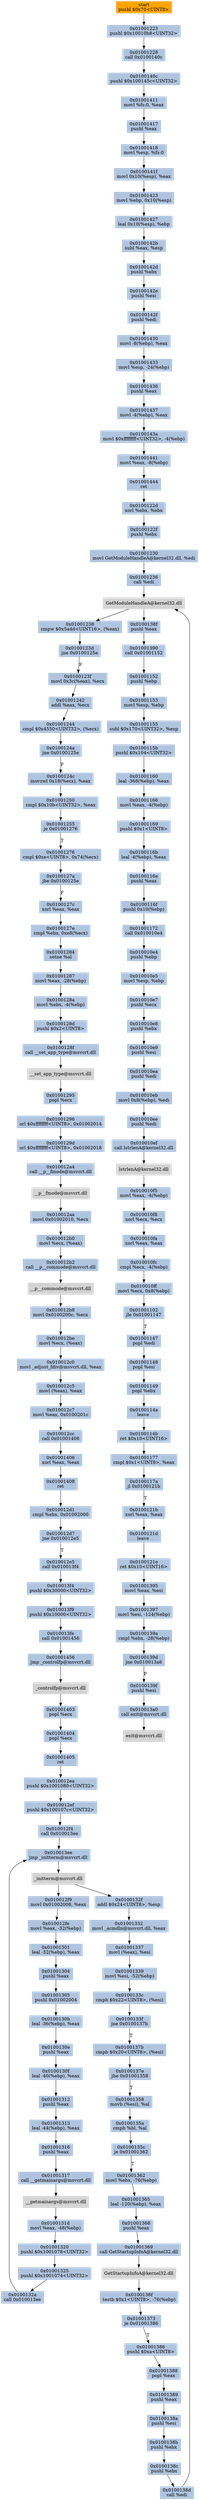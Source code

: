 digraph G {
node[shape=rectangle,style=filled,fillcolor=lightsteelblue,color=lightsteelblue]
bgcolor="transparent"
a0x01001221pushl_0x70UINT8[label="start\npushl $0x70<UINT8>",color="lightgrey",fillcolor="orange"];
a0x01001223pushl_0x10010b8UINT32[label="0x01001223\npushl $0x10010b8<UINT32>"];
a0x01001228call_0x0100140c[label="0x01001228\ncall 0x0100140c"];
a0x0100140cpushl_0x100145cUINT32[label="0x0100140c\npushl $0x100145c<UINT32>"];
a0x01001411movl_fs_0_eax[label="0x01001411\nmovl %fs:0, %eax"];
a0x01001417pushl_eax[label="0x01001417\npushl %eax"];
a0x01001418movl_esp_fs_0[label="0x01001418\nmovl %esp, %fs:0"];
a0x0100141fmovl_0x10esp__eax[label="0x0100141f\nmovl 0x10(%esp), %eax"];
a0x01001423movl_ebp_0x10esp_[label="0x01001423\nmovl %ebp, 0x10(%esp)"];
a0x01001427leal_0x10esp__ebp[label="0x01001427\nleal 0x10(%esp), %ebp"];
a0x0100142bsubl_eax_esp[label="0x0100142b\nsubl %eax, %esp"];
a0x0100142dpushl_ebx[label="0x0100142d\npushl %ebx"];
a0x0100142epushl_esi[label="0x0100142e\npushl %esi"];
a0x0100142fpushl_edi[label="0x0100142f\npushl %edi"];
a0x01001430movl__8ebp__eax[label="0x01001430\nmovl -8(%ebp), %eax"];
a0x01001433movl_esp__24ebp_[label="0x01001433\nmovl %esp, -24(%ebp)"];
a0x01001436pushl_eax[label="0x01001436\npushl %eax"];
a0x01001437movl__4ebp__eax[label="0x01001437\nmovl -4(%ebp), %eax"];
a0x0100143amovl_0xffffffffUINT32__4ebp_[label="0x0100143a\nmovl $0xffffffff<UINT32>, -4(%ebp)"];
a0x01001441movl_eax__8ebp_[label="0x01001441\nmovl %eax, -8(%ebp)"];
a0x01001444ret[label="0x01001444\nret"];
a0x0100122dxorl_ebx_ebx[label="0x0100122d\nxorl %ebx, %ebx"];
a0x0100122fpushl_ebx[label="0x0100122f\npushl %ebx"];
a0x01001230movl_GetModuleHandleA_kernel32_dll_edi[label="0x01001230\nmovl GetModuleHandleA@kernel32.dll, %edi"];
a0x01001236call_edi[label="0x01001236\ncall %edi"];
GetModuleHandleA_kernel32_dll[label="GetModuleHandleA@kernel32.dll",color="lightgrey",fillcolor="lightgrey"];
a0x01001238cmpw_0x5a4dUINT16_eax_[label="0x01001238\ncmpw $0x5a4d<UINT16>, (%eax)"];
a0x0100123djne_0x0100125e[label="0x0100123d\njne 0x0100125e"];
a0x0100123fmovl_0x3ceax__ecx[label="0x0100123f\nmovl 0x3c(%eax), %ecx"];
a0x01001242addl_eax_ecx[label="0x01001242\naddl %eax, %ecx"];
a0x01001244cmpl_0x4550UINT32_ecx_[label="0x01001244\ncmpl $0x4550<UINT32>, (%ecx)"];
a0x0100124ajne_0x0100125e[label="0x0100124a\njne 0x0100125e"];
a0x0100124cmovzwl_0x18ecx__eax[label="0x0100124c\nmovzwl 0x18(%ecx), %eax"];
a0x01001250cmpl_0x10bUINT32_eax[label="0x01001250\ncmpl $0x10b<UINT32>, %eax"];
a0x01001255je_0x01001276[label="0x01001255\nje 0x01001276"];
a0x01001276cmpl_0xeUINT8_0x74ecx_[label="0x01001276\ncmpl $0xe<UINT8>, 0x74(%ecx)"];
a0x0100127ajbe_0x0100125e[label="0x0100127a\njbe 0x0100125e"];
a0x0100127cxorl_eax_eax[label="0x0100127c\nxorl %eax, %eax"];
a0x0100127ecmpl_ebx_0xe8ecx_[label="0x0100127e\ncmpl %ebx, 0xe8(%ecx)"];
a0x01001284setne_al[label="0x01001284\nsetne %al"];
a0x01001287movl_eax__28ebp_[label="0x01001287\nmovl %eax, -28(%ebp)"];
a0x0100128amovl_ebx__4ebp_[label="0x0100128a\nmovl %ebx, -4(%ebp)"];
a0x0100128dpushl_0x2UINT8[label="0x0100128d\npushl $0x2<UINT8>"];
a0x0100128fcall___set_app_type_msvcrt_dll[label="0x0100128f\ncall __set_app_type@msvcrt.dll"];
a__set_app_type_msvcrt_dll[label="__set_app_type@msvcrt.dll",color="lightgrey",fillcolor="lightgrey"];
a0x01001295popl_ecx[label="0x01001295\npopl %ecx"];
a0x01001296orl_0xffffffffUINT8_0x01002014[label="0x01001296\norl $0xffffffff<UINT8>, 0x01002014"];
a0x0100129dorl_0xffffffffUINT8_0x01002018[label="0x0100129d\norl $0xffffffff<UINT8>, 0x01002018"];
a0x010012a4call___p__fmode_msvcrt_dll[label="0x010012a4\ncall __p__fmode@msvcrt.dll"];
a__p__fmode_msvcrt_dll[label="__p__fmode@msvcrt.dll",color="lightgrey",fillcolor="lightgrey"];
a0x010012aamovl_0x01002010_ecx[label="0x010012aa\nmovl 0x01002010, %ecx"];
a0x010012b0movl_ecx_eax_[label="0x010012b0\nmovl %ecx, (%eax)"];
a0x010012b2call___p__commode_msvcrt_dll[label="0x010012b2\ncall __p__commode@msvcrt.dll"];
a__p__commode_msvcrt_dll[label="__p__commode@msvcrt.dll",color="lightgrey",fillcolor="lightgrey"];
a0x010012b8movl_0x0100200c_ecx[label="0x010012b8\nmovl 0x0100200c, %ecx"];
a0x010012bemovl_ecx_eax_[label="0x010012be\nmovl %ecx, (%eax)"];
a0x010012c0movl__adjust_fdiv_msvcrt_dll_eax[label="0x010012c0\nmovl _adjust_fdiv@msvcrt.dll, %eax"];
a0x010012c5movl_eax__eax[label="0x010012c5\nmovl (%eax), %eax"];
a0x010012c7movl_eax_0x0100201c[label="0x010012c7\nmovl %eax, 0x0100201c"];
a0x010012cccall_0x01001406[label="0x010012cc\ncall 0x01001406"];
a0x01001406xorl_eax_eax[label="0x01001406\nxorl %eax, %eax"];
a0x01001408ret[label="0x01001408\nret"];
a0x010012d1cmpl_ebx_0x01002000[label="0x010012d1\ncmpl %ebx, 0x01002000"];
a0x010012d7jne_0x010012e5[label="0x010012d7\njne 0x010012e5"];
a0x010012e5call_0x010013f4[label="0x010012e5\ncall 0x010013f4"];
a0x010013f4pushl_0x30000UINT32[label="0x010013f4\npushl $0x30000<UINT32>"];
a0x010013f9pushl_0x10000UINT32[label="0x010013f9\npushl $0x10000<UINT32>"];
a0x010013fecall_0x01001456[label="0x010013fe\ncall 0x01001456"];
a0x01001456jmp__controlfp_msvcrt_dll[label="0x01001456\njmp _controlfp@msvcrt.dll"];
a_controlfp_msvcrt_dll[label="_controlfp@msvcrt.dll",color="lightgrey",fillcolor="lightgrey"];
a0x01001403popl_ecx[label="0x01001403\npopl %ecx"];
a0x01001404popl_ecx[label="0x01001404\npopl %ecx"];
a0x01001405ret[label="0x01001405\nret"];
a0x010012eapushl_0x1001080UINT32[label="0x010012ea\npushl $0x1001080<UINT32>"];
a0x010012efpushl_0x100107cUINT32[label="0x010012ef\npushl $0x100107c<UINT32>"];
a0x010012f4call_0x010013ee[label="0x010012f4\ncall 0x010013ee"];
a0x010013eejmp__initterm_msvcrt_dll[label="0x010013ee\njmp _initterm@msvcrt.dll"];
a_initterm_msvcrt_dll[label="_initterm@msvcrt.dll",color="lightgrey",fillcolor="lightgrey"];
a0x010012f9movl_0x01002008_eax[label="0x010012f9\nmovl 0x01002008, %eax"];
a0x010012femovl_eax__32ebp_[label="0x010012fe\nmovl %eax, -32(%ebp)"];
a0x01001301leal__32ebp__eax[label="0x01001301\nleal -32(%ebp), %eax"];
a0x01001304pushl_eax[label="0x01001304\npushl %eax"];
a0x01001305pushl_0x01002004[label="0x01001305\npushl 0x01002004"];
a0x0100130bleal__36ebp__eax[label="0x0100130b\nleal -36(%ebp), %eax"];
a0x0100130epushl_eax[label="0x0100130e\npushl %eax"];
a0x0100130fleal__40ebp__eax[label="0x0100130f\nleal -40(%ebp), %eax"];
a0x01001312pushl_eax[label="0x01001312\npushl %eax"];
a0x01001313leal__44ebp__eax[label="0x01001313\nleal -44(%ebp), %eax"];
a0x01001316pushl_eax[label="0x01001316\npushl %eax"];
a0x01001317call___getmainargs_msvcrt_dll[label="0x01001317\ncall __getmainargs@msvcrt.dll"];
a__getmainargs_msvcrt_dll[label="__getmainargs@msvcrt.dll",color="lightgrey",fillcolor="lightgrey"];
a0x0100131dmovl_eax__48ebp_[label="0x0100131d\nmovl %eax, -48(%ebp)"];
a0x01001320pushl_0x1001078UINT32[label="0x01001320\npushl $0x1001078<UINT32>"];
a0x01001325pushl_0x1001074UINT32[label="0x01001325\npushl $0x1001074<UINT32>"];
a0x0100132acall_0x010013ee[label="0x0100132a\ncall 0x010013ee"];
a0x0100132faddl_0x24UINT8_esp[label="0x0100132f\naddl $0x24<UINT8>, %esp"];
a0x01001332movl__acmdln_msvcrt_dll_eax[label="0x01001332\nmovl _acmdln@msvcrt.dll, %eax"];
a0x01001337movl_eax__esi[label="0x01001337\nmovl (%eax), %esi"];
a0x01001339movl_esi__52ebp_[label="0x01001339\nmovl %esi, -52(%ebp)"];
a0x0100133ccmpb_0x22UINT8_esi_[label="0x0100133c\ncmpb $0x22<UINT8>, (%esi)"];
a0x0100133fjne_0x0100137b[label="0x0100133f\njne 0x0100137b"];
a0x0100137bcmpb_0x20UINT8_esi_[label="0x0100137b\ncmpb $0x20<UINT8>, (%esi)"];
a0x0100137ejbe_0x01001358[label="0x0100137e\njbe 0x01001358"];
a0x01001358movb_esi__al[label="0x01001358\nmovb (%esi), %al"];
a0x0100135acmpb_bl_al[label="0x0100135a\ncmpb %bl, %al"];
a0x0100135cje_0x01001362[label="0x0100135c\nje 0x01001362"];
a0x01001362movl_ebx__76ebp_[label="0x01001362\nmovl %ebx, -76(%ebp)"];
a0x01001365leal__120ebp__eax[label="0x01001365\nleal -120(%ebp), %eax"];
a0x01001368pushl_eax[label="0x01001368\npushl %eax"];
a0x01001369call_GetStartupInfoA_kernel32_dll[label="0x01001369\ncall GetStartupInfoA@kernel32.dll"];
GetStartupInfoA_kernel32_dll[label="GetStartupInfoA@kernel32.dll",color="lightgrey",fillcolor="lightgrey"];
a0x0100136ftestb_0x1UINT8__76ebp_[label="0x0100136f\ntestb $0x1<UINT8>, -76(%ebp)"];
a0x01001373je_0x01001386[label="0x01001373\nje 0x01001386"];
a0x01001386pushl_0xaUINT8[label="0x01001386\npushl $0xa<UINT8>"];
a0x01001388popl_eax[label="0x01001388\npopl %eax"];
a0x01001389pushl_eax[label="0x01001389\npushl %eax"];
a0x0100138apushl_esi[label="0x0100138a\npushl %esi"];
a0x0100138bpushl_ebx[label="0x0100138b\npushl %ebx"];
a0x0100138cpushl_ebx[label="0x0100138c\npushl %ebx"];
a0x0100138dcall_edi[label="0x0100138d\ncall %edi"];
a0x0100138fpushl_eax[label="0x0100138f\npushl %eax"];
a0x01001390call_0x01001152[label="0x01001390\ncall 0x01001152"];
a0x01001152pushl_ebp[label="0x01001152\npushl %ebp"];
a0x01001153movl_esp_ebp[label="0x01001153\nmovl %esp, %ebp"];
a0x01001155subl_0x170UINT32_esp[label="0x01001155\nsubl $0x170<UINT32>, %esp"];
a0x0100115bpushl_0x104UINT32[label="0x0100115b\npushl $0x104<UINT32>"];
a0x01001160leal__368ebp__eax[label="0x01001160\nleal -368(%ebp), %eax"];
a0x01001166movl_eax__4ebp_[label="0x01001166\nmovl %eax, -4(%ebp)"];
a0x01001169pushl_0x1UINT8[label="0x01001169\npushl $0x1<UINT8>"];
a0x0100116bleal__4ebp__eax[label="0x0100116b\nleal -4(%ebp), %eax"];
a0x0100116epushl_eax[label="0x0100116e\npushl %eax"];
a0x0100116fpushl_0x10ebp_[label="0x0100116f\npushl 0x10(%ebp)"];
a0x01001172call_0x010010e4[label="0x01001172\ncall 0x010010e4"];
a0x010010e4pushl_ebp[label="0x010010e4\npushl %ebp"];
a0x010010e5movl_esp_ebp[label="0x010010e5\nmovl %esp, %ebp"];
a0x010010e7pushl_ecx[label="0x010010e7\npushl %ecx"];
a0x010010e8pushl_ebx[label="0x010010e8\npushl %ebx"];
a0x010010e9pushl_esi[label="0x010010e9\npushl %esi"];
a0x010010eapushl_edi[label="0x010010ea\npushl %edi"];
a0x010010ebmovl_0x8ebp__edi[label="0x010010eb\nmovl 0x8(%ebp), %edi"];
a0x010010eepushl_edi[label="0x010010ee\npushl %edi"];
a0x010010efcall_lstrlenA_kernel32_dll[label="0x010010ef\ncall lstrlenA@kernel32.dll"];
lstrlenA_kernel32_dll[label="lstrlenA@kernel32.dll",color="lightgrey",fillcolor="lightgrey"];
a0x010010f5movl_eax__4ebp_[label="0x010010f5\nmovl %eax, -4(%ebp)"];
a0x010010f8xorl_ecx_ecx[label="0x010010f8\nxorl %ecx, %ecx"];
a0x010010faxorl_eax_eax[label="0x010010fa\nxorl %eax, %eax"];
a0x010010fccmpl_ecx__4ebp_[label="0x010010fc\ncmpl %ecx, -4(%ebp)"];
a0x010010ffmovl_ecx_0x8ebp_[label="0x010010ff\nmovl %ecx, 0x8(%ebp)"];
a0x01001102jle_0x01001147[label="0x01001102\njle 0x01001147"];
a0x01001147popl_edi[label="0x01001147\npopl %edi"];
a0x01001148popl_esi[label="0x01001148\npopl %esi"];
a0x01001149popl_ebx[label="0x01001149\npopl %ebx"];
a0x0100114aleave_[label="0x0100114a\nleave "];
a0x0100114bret_0x10UINT16[label="0x0100114b\nret $0x10<UINT16>"];
a0x01001177cmpl_0x1UINT8_eax[label="0x01001177\ncmpl $0x1<UINT8>, %eax"];
a0x0100117ajl_0x0100121b[label="0x0100117a\njl 0x0100121b"];
a0x0100121bxorl_eax_eax[label="0x0100121b\nxorl %eax, %eax"];
a0x0100121dleave_[label="0x0100121d\nleave "];
a0x0100121eret_0x10UINT16[label="0x0100121e\nret $0x10<UINT16>"];
a0x01001395movl_eax_esi[label="0x01001395\nmovl %eax, %esi"];
a0x01001397movl_esi__124ebp_[label="0x01001397\nmovl %esi, -124(%ebp)"];
a0x0100139acmpl_ebx__28ebp_[label="0x0100139a\ncmpl %ebx, -28(%ebp)"];
a0x0100139djne_0x010013a6[label="0x0100139d\njne 0x010013a6"];
a0x0100139fpushl_esi[label="0x0100139f\npushl %esi"];
a0x010013a0call_exit_msvcrt_dll[label="0x010013a0\ncall exit@msvcrt.dll"];
exit_msvcrt_dll[label="exit@msvcrt.dll",color="lightgrey",fillcolor="lightgrey"];
a0x01001221pushl_0x70UINT8 -> a0x01001223pushl_0x10010b8UINT32 [color="#000000"];
a0x01001223pushl_0x10010b8UINT32 -> a0x01001228call_0x0100140c [color="#000000"];
a0x01001228call_0x0100140c -> a0x0100140cpushl_0x100145cUINT32 [color="#000000"];
a0x0100140cpushl_0x100145cUINT32 -> a0x01001411movl_fs_0_eax [color="#000000"];
a0x01001411movl_fs_0_eax -> a0x01001417pushl_eax [color="#000000"];
a0x01001417pushl_eax -> a0x01001418movl_esp_fs_0 [color="#000000"];
a0x01001418movl_esp_fs_0 -> a0x0100141fmovl_0x10esp__eax [color="#000000"];
a0x0100141fmovl_0x10esp__eax -> a0x01001423movl_ebp_0x10esp_ [color="#000000"];
a0x01001423movl_ebp_0x10esp_ -> a0x01001427leal_0x10esp__ebp [color="#000000"];
a0x01001427leal_0x10esp__ebp -> a0x0100142bsubl_eax_esp [color="#000000"];
a0x0100142bsubl_eax_esp -> a0x0100142dpushl_ebx [color="#000000"];
a0x0100142dpushl_ebx -> a0x0100142epushl_esi [color="#000000"];
a0x0100142epushl_esi -> a0x0100142fpushl_edi [color="#000000"];
a0x0100142fpushl_edi -> a0x01001430movl__8ebp__eax [color="#000000"];
a0x01001430movl__8ebp__eax -> a0x01001433movl_esp__24ebp_ [color="#000000"];
a0x01001433movl_esp__24ebp_ -> a0x01001436pushl_eax [color="#000000"];
a0x01001436pushl_eax -> a0x01001437movl__4ebp__eax [color="#000000"];
a0x01001437movl__4ebp__eax -> a0x0100143amovl_0xffffffffUINT32__4ebp_ [color="#000000"];
a0x0100143amovl_0xffffffffUINT32__4ebp_ -> a0x01001441movl_eax__8ebp_ [color="#000000"];
a0x01001441movl_eax__8ebp_ -> a0x01001444ret [color="#000000"];
a0x01001444ret -> a0x0100122dxorl_ebx_ebx [color="#000000"];
a0x0100122dxorl_ebx_ebx -> a0x0100122fpushl_ebx [color="#000000"];
a0x0100122fpushl_ebx -> a0x01001230movl_GetModuleHandleA_kernel32_dll_edi [color="#000000"];
a0x01001230movl_GetModuleHandleA_kernel32_dll_edi -> a0x01001236call_edi [color="#000000"];
a0x01001236call_edi -> GetModuleHandleA_kernel32_dll [color="#000000"];
GetModuleHandleA_kernel32_dll -> a0x01001238cmpw_0x5a4dUINT16_eax_ [color="#000000"];
a0x01001238cmpw_0x5a4dUINT16_eax_ -> a0x0100123djne_0x0100125e [color="#000000"];
a0x0100123djne_0x0100125e -> a0x0100123fmovl_0x3ceax__ecx [color="#000000",label="F"];
a0x0100123fmovl_0x3ceax__ecx -> a0x01001242addl_eax_ecx [color="#000000"];
a0x01001242addl_eax_ecx -> a0x01001244cmpl_0x4550UINT32_ecx_ [color="#000000"];
a0x01001244cmpl_0x4550UINT32_ecx_ -> a0x0100124ajne_0x0100125e [color="#000000"];
a0x0100124ajne_0x0100125e -> a0x0100124cmovzwl_0x18ecx__eax [color="#000000",label="F"];
a0x0100124cmovzwl_0x18ecx__eax -> a0x01001250cmpl_0x10bUINT32_eax [color="#000000"];
a0x01001250cmpl_0x10bUINT32_eax -> a0x01001255je_0x01001276 [color="#000000"];
a0x01001255je_0x01001276 -> a0x01001276cmpl_0xeUINT8_0x74ecx_ [color="#000000",label="T"];
a0x01001276cmpl_0xeUINT8_0x74ecx_ -> a0x0100127ajbe_0x0100125e [color="#000000"];
a0x0100127ajbe_0x0100125e -> a0x0100127cxorl_eax_eax [color="#000000",label="F"];
a0x0100127cxorl_eax_eax -> a0x0100127ecmpl_ebx_0xe8ecx_ [color="#000000"];
a0x0100127ecmpl_ebx_0xe8ecx_ -> a0x01001284setne_al [color="#000000"];
a0x01001284setne_al -> a0x01001287movl_eax__28ebp_ [color="#000000"];
a0x01001287movl_eax__28ebp_ -> a0x0100128amovl_ebx__4ebp_ [color="#000000"];
a0x0100128amovl_ebx__4ebp_ -> a0x0100128dpushl_0x2UINT8 [color="#000000"];
a0x0100128dpushl_0x2UINT8 -> a0x0100128fcall___set_app_type_msvcrt_dll [color="#000000"];
a0x0100128fcall___set_app_type_msvcrt_dll -> a__set_app_type_msvcrt_dll [color="#000000"];
a__set_app_type_msvcrt_dll -> a0x01001295popl_ecx [color="#000000"];
a0x01001295popl_ecx -> a0x01001296orl_0xffffffffUINT8_0x01002014 [color="#000000"];
a0x01001296orl_0xffffffffUINT8_0x01002014 -> a0x0100129dorl_0xffffffffUINT8_0x01002018 [color="#000000"];
a0x0100129dorl_0xffffffffUINT8_0x01002018 -> a0x010012a4call___p__fmode_msvcrt_dll [color="#000000"];
a0x010012a4call___p__fmode_msvcrt_dll -> a__p__fmode_msvcrt_dll [color="#000000"];
a__p__fmode_msvcrt_dll -> a0x010012aamovl_0x01002010_ecx [color="#000000"];
a0x010012aamovl_0x01002010_ecx -> a0x010012b0movl_ecx_eax_ [color="#000000"];
a0x010012b0movl_ecx_eax_ -> a0x010012b2call___p__commode_msvcrt_dll [color="#000000"];
a0x010012b2call___p__commode_msvcrt_dll -> a__p__commode_msvcrt_dll [color="#000000"];
a__p__commode_msvcrt_dll -> a0x010012b8movl_0x0100200c_ecx [color="#000000"];
a0x010012b8movl_0x0100200c_ecx -> a0x010012bemovl_ecx_eax_ [color="#000000"];
a0x010012bemovl_ecx_eax_ -> a0x010012c0movl__adjust_fdiv_msvcrt_dll_eax [color="#000000"];
a0x010012c0movl__adjust_fdiv_msvcrt_dll_eax -> a0x010012c5movl_eax__eax [color="#000000"];
a0x010012c5movl_eax__eax -> a0x010012c7movl_eax_0x0100201c [color="#000000"];
a0x010012c7movl_eax_0x0100201c -> a0x010012cccall_0x01001406 [color="#000000"];
a0x010012cccall_0x01001406 -> a0x01001406xorl_eax_eax [color="#000000"];
a0x01001406xorl_eax_eax -> a0x01001408ret [color="#000000"];
a0x01001408ret -> a0x010012d1cmpl_ebx_0x01002000 [color="#000000"];
a0x010012d1cmpl_ebx_0x01002000 -> a0x010012d7jne_0x010012e5 [color="#000000"];
a0x010012d7jne_0x010012e5 -> a0x010012e5call_0x010013f4 [color="#000000",label="T"];
a0x010012e5call_0x010013f4 -> a0x010013f4pushl_0x30000UINT32 [color="#000000"];
a0x010013f4pushl_0x30000UINT32 -> a0x010013f9pushl_0x10000UINT32 [color="#000000"];
a0x010013f9pushl_0x10000UINT32 -> a0x010013fecall_0x01001456 [color="#000000"];
a0x010013fecall_0x01001456 -> a0x01001456jmp__controlfp_msvcrt_dll [color="#000000"];
a0x01001456jmp__controlfp_msvcrt_dll -> a_controlfp_msvcrt_dll [color="#000000"];
a_controlfp_msvcrt_dll -> a0x01001403popl_ecx [color="#000000"];
a0x01001403popl_ecx -> a0x01001404popl_ecx [color="#000000"];
a0x01001404popl_ecx -> a0x01001405ret [color="#000000"];
a0x01001405ret -> a0x010012eapushl_0x1001080UINT32 [color="#000000"];
a0x010012eapushl_0x1001080UINT32 -> a0x010012efpushl_0x100107cUINT32 [color="#000000"];
a0x010012efpushl_0x100107cUINT32 -> a0x010012f4call_0x010013ee [color="#000000"];
a0x010012f4call_0x010013ee -> a0x010013eejmp__initterm_msvcrt_dll [color="#000000"];
a0x010013eejmp__initterm_msvcrt_dll -> a_initterm_msvcrt_dll [color="#000000"];
a_initterm_msvcrt_dll -> a0x010012f9movl_0x01002008_eax [color="#000000"];
a0x010012f9movl_0x01002008_eax -> a0x010012femovl_eax__32ebp_ [color="#000000"];
a0x010012femovl_eax__32ebp_ -> a0x01001301leal__32ebp__eax [color="#000000"];
a0x01001301leal__32ebp__eax -> a0x01001304pushl_eax [color="#000000"];
a0x01001304pushl_eax -> a0x01001305pushl_0x01002004 [color="#000000"];
a0x01001305pushl_0x01002004 -> a0x0100130bleal__36ebp__eax [color="#000000"];
a0x0100130bleal__36ebp__eax -> a0x0100130epushl_eax [color="#000000"];
a0x0100130epushl_eax -> a0x0100130fleal__40ebp__eax [color="#000000"];
a0x0100130fleal__40ebp__eax -> a0x01001312pushl_eax [color="#000000"];
a0x01001312pushl_eax -> a0x01001313leal__44ebp__eax [color="#000000"];
a0x01001313leal__44ebp__eax -> a0x01001316pushl_eax [color="#000000"];
a0x01001316pushl_eax -> a0x01001317call___getmainargs_msvcrt_dll [color="#000000"];
a0x01001317call___getmainargs_msvcrt_dll -> a__getmainargs_msvcrt_dll [color="#000000"];
a__getmainargs_msvcrt_dll -> a0x0100131dmovl_eax__48ebp_ [color="#000000"];
a0x0100131dmovl_eax__48ebp_ -> a0x01001320pushl_0x1001078UINT32 [color="#000000"];
a0x01001320pushl_0x1001078UINT32 -> a0x01001325pushl_0x1001074UINT32 [color="#000000"];
a0x01001325pushl_0x1001074UINT32 -> a0x0100132acall_0x010013ee [color="#000000"];
a0x0100132acall_0x010013ee -> a0x010013eejmp__initterm_msvcrt_dll [color="#000000"];
a_initterm_msvcrt_dll -> a0x0100132faddl_0x24UINT8_esp [color="#000000"];
a0x0100132faddl_0x24UINT8_esp -> a0x01001332movl__acmdln_msvcrt_dll_eax [color="#000000"];
a0x01001332movl__acmdln_msvcrt_dll_eax -> a0x01001337movl_eax__esi [color="#000000"];
a0x01001337movl_eax__esi -> a0x01001339movl_esi__52ebp_ [color="#000000"];
a0x01001339movl_esi__52ebp_ -> a0x0100133ccmpb_0x22UINT8_esi_ [color="#000000"];
a0x0100133ccmpb_0x22UINT8_esi_ -> a0x0100133fjne_0x0100137b [color="#000000"];
a0x0100133fjne_0x0100137b -> a0x0100137bcmpb_0x20UINT8_esi_ [color="#000000",label="T"];
a0x0100137bcmpb_0x20UINT8_esi_ -> a0x0100137ejbe_0x01001358 [color="#000000"];
a0x0100137ejbe_0x01001358 -> a0x01001358movb_esi__al [color="#000000",label="T"];
a0x01001358movb_esi__al -> a0x0100135acmpb_bl_al [color="#000000"];
a0x0100135acmpb_bl_al -> a0x0100135cje_0x01001362 [color="#000000"];
a0x0100135cje_0x01001362 -> a0x01001362movl_ebx__76ebp_ [color="#000000",label="T"];
a0x01001362movl_ebx__76ebp_ -> a0x01001365leal__120ebp__eax [color="#000000"];
a0x01001365leal__120ebp__eax -> a0x01001368pushl_eax [color="#000000"];
a0x01001368pushl_eax -> a0x01001369call_GetStartupInfoA_kernel32_dll [color="#000000"];
a0x01001369call_GetStartupInfoA_kernel32_dll -> GetStartupInfoA_kernel32_dll [color="#000000"];
GetStartupInfoA_kernel32_dll -> a0x0100136ftestb_0x1UINT8__76ebp_ [color="#000000"];
a0x0100136ftestb_0x1UINT8__76ebp_ -> a0x01001373je_0x01001386 [color="#000000"];
a0x01001373je_0x01001386 -> a0x01001386pushl_0xaUINT8 [color="#000000",label="T"];
a0x01001386pushl_0xaUINT8 -> a0x01001388popl_eax [color="#000000"];
a0x01001388popl_eax -> a0x01001389pushl_eax [color="#000000"];
a0x01001389pushl_eax -> a0x0100138apushl_esi [color="#000000"];
a0x0100138apushl_esi -> a0x0100138bpushl_ebx [color="#000000"];
a0x0100138bpushl_ebx -> a0x0100138cpushl_ebx [color="#000000"];
a0x0100138cpushl_ebx -> a0x0100138dcall_edi [color="#000000"];
a0x0100138dcall_edi -> GetModuleHandleA_kernel32_dll [color="#000000"];
GetModuleHandleA_kernel32_dll -> a0x0100138fpushl_eax [color="#000000"];
a0x0100138fpushl_eax -> a0x01001390call_0x01001152 [color="#000000"];
a0x01001390call_0x01001152 -> a0x01001152pushl_ebp [color="#000000"];
a0x01001152pushl_ebp -> a0x01001153movl_esp_ebp [color="#000000"];
a0x01001153movl_esp_ebp -> a0x01001155subl_0x170UINT32_esp [color="#000000"];
a0x01001155subl_0x170UINT32_esp -> a0x0100115bpushl_0x104UINT32 [color="#000000"];
a0x0100115bpushl_0x104UINT32 -> a0x01001160leal__368ebp__eax [color="#000000"];
a0x01001160leal__368ebp__eax -> a0x01001166movl_eax__4ebp_ [color="#000000"];
a0x01001166movl_eax__4ebp_ -> a0x01001169pushl_0x1UINT8 [color="#000000"];
a0x01001169pushl_0x1UINT8 -> a0x0100116bleal__4ebp__eax [color="#000000"];
a0x0100116bleal__4ebp__eax -> a0x0100116epushl_eax [color="#000000"];
a0x0100116epushl_eax -> a0x0100116fpushl_0x10ebp_ [color="#000000"];
a0x0100116fpushl_0x10ebp_ -> a0x01001172call_0x010010e4 [color="#000000"];
a0x01001172call_0x010010e4 -> a0x010010e4pushl_ebp [color="#000000"];
a0x010010e4pushl_ebp -> a0x010010e5movl_esp_ebp [color="#000000"];
a0x010010e5movl_esp_ebp -> a0x010010e7pushl_ecx [color="#000000"];
a0x010010e7pushl_ecx -> a0x010010e8pushl_ebx [color="#000000"];
a0x010010e8pushl_ebx -> a0x010010e9pushl_esi [color="#000000"];
a0x010010e9pushl_esi -> a0x010010eapushl_edi [color="#000000"];
a0x010010eapushl_edi -> a0x010010ebmovl_0x8ebp__edi [color="#000000"];
a0x010010ebmovl_0x8ebp__edi -> a0x010010eepushl_edi [color="#000000"];
a0x010010eepushl_edi -> a0x010010efcall_lstrlenA_kernel32_dll [color="#000000"];
a0x010010efcall_lstrlenA_kernel32_dll -> lstrlenA_kernel32_dll [color="#000000"];
lstrlenA_kernel32_dll -> a0x010010f5movl_eax__4ebp_ [color="#000000"];
a0x010010f5movl_eax__4ebp_ -> a0x010010f8xorl_ecx_ecx [color="#000000"];
a0x010010f8xorl_ecx_ecx -> a0x010010faxorl_eax_eax [color="#000000"];
a0x010010faxorl_eax_eax -> a0x010010fccmpl_ecx__4ebp_ [color="#000000"];
a0x010010fccmpl_ecx__4ebp_ -> a0x010010ffmovl_ecx_0x8ebp_ [color="#000000"];
a0x010010ffmovl_ecx_0x8ebp_ -> a0x01001102jle_0x01001147 [color="#000000"];
a0x01001102jle_0x01001147 -> a0x01001147popl_edi [color="#000000",label="T"];
a0x01001147popl_edi -> a0x01001148popl_esi [color="#000000"];
a0x01001148popl_esi -> a0x01001149popl_ebx [color="#000000"];
a0x01001149popl_ebx -> a0x0100114aleave_ [color="#000000"];
a0x0100114aleave_ -> a0x0100114bret_0x10UINT16 [color="#000000"];
a0x0100114bret_0x10UINT16 -> a0x01001177cmpl_0x1UINT8_eax [color="#000000"];
a0x01001177cmpl_0x1UINT8_eax -> a0x0100117ajl_0x0100121b [color="#000000"];
a0x0100117ajl_0x0100121b -> a0x0100121bxorl_eax_eax [color="#000000",label="T"];
a0x0100121bxorl_eax_eax -> a0x0100121dleave_ [color="#000000"];
a0x0100121dleave_ -> a0x0100121eret_0x10UINT16 [color="#000000"];
a0x0100121eret_0x10UINT16 -> a0x01001395movl_eax_esi [color="#000000"];
a0x01001395movl_eax_esi -> a0x01001397movl_esi__124ebp_ [color="#000000"];
a0x01001397movl_esi__124ebp_ -> a0x0100139acmpl_ebx__28ebp_ [color="#000000"];
a0x0100139acmpl_ebx__28ebp_ -> a0x0100139djne_0x010013a6 [color="#000000"];
a0x0100139djne_0x010013a6 -> a0x0100139fpushl_esi [color="#000000",label="F"];
a0x0100139fpushl_esi -> a0x010013a0call_exit_msvcrt_dll [color="#000000"];
a0x010013a0call_exit_msvcrt_dll -> exit_msvcrt_dll [color="#000000"];
}
